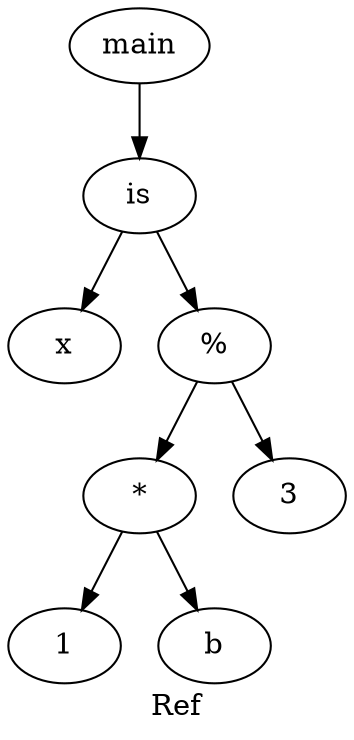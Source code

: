 digraph grafo {
  label="Ref";
  88167088652352 [ label="main" ];
  88167088652352 -> 88167088652688;
  88167088652688 [ label="is" ];
  88167088652688 -> 88167088652640;
  88167088652640 [ label="x" ];
  88167088652688 -> 88167088652592;
  88167088652592 [ label="%" ];
  88167088652592 -> 88167088652496;
  88167088652496 [ label="*" ];
  88167088652496 -> 88167088652400;
  88167088652400 [ label="1" ];
  88167088652496 -> 88167088652448;
  88167088652448 [ label="b" ];
  88167088652592 -> 88167088652544;
  88167088652544 [ label="3" ];
}
